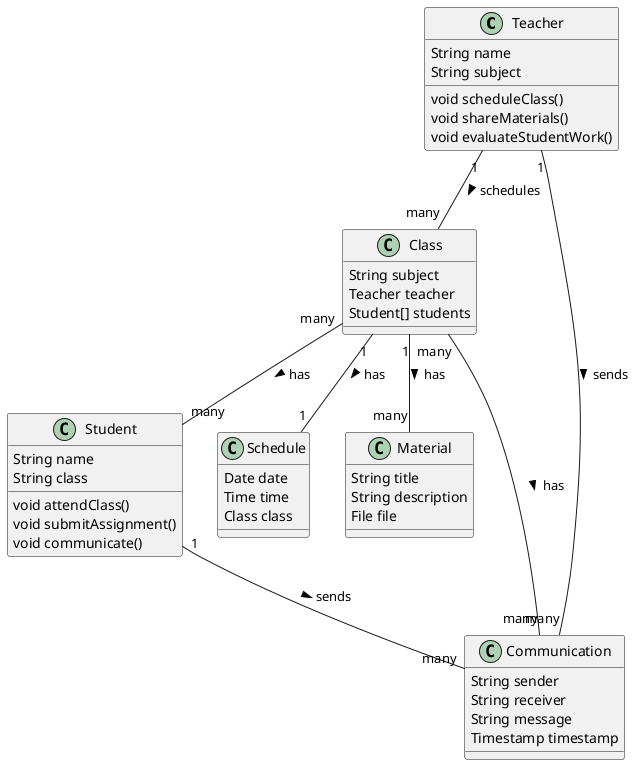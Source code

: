 @startuml
class Teacher {
  String name
  String subject
  void scheduleClass()
  void shareMaterials()
  void evaluateStudentWork()
}

class Student {
  String name
  String class
  void attendClass()
  void submitAssignment()
  void communicate()
}

class Class {
  String subject
  Teacher teacher
  Student[] students
}

class Schedule {
  Date date
  Time time
  Class class
}

class Material {
  String title
  String description
  File file
}

class Communication {
  String sender
  String receiver
  String message
  Timestamp timestamp
}

Teacher "1" -- "many" Class : schedules >
Class "many" -- "many" Student : has >
Class "1" -- "1" Schedule : has >
Class "1" -- "many" Material : has >
Class "many" -- "many" Communication : has >
Student "1" -- "many" Communication : sends >
Teacher "1" -- "many" Communication : sends >
@enduml